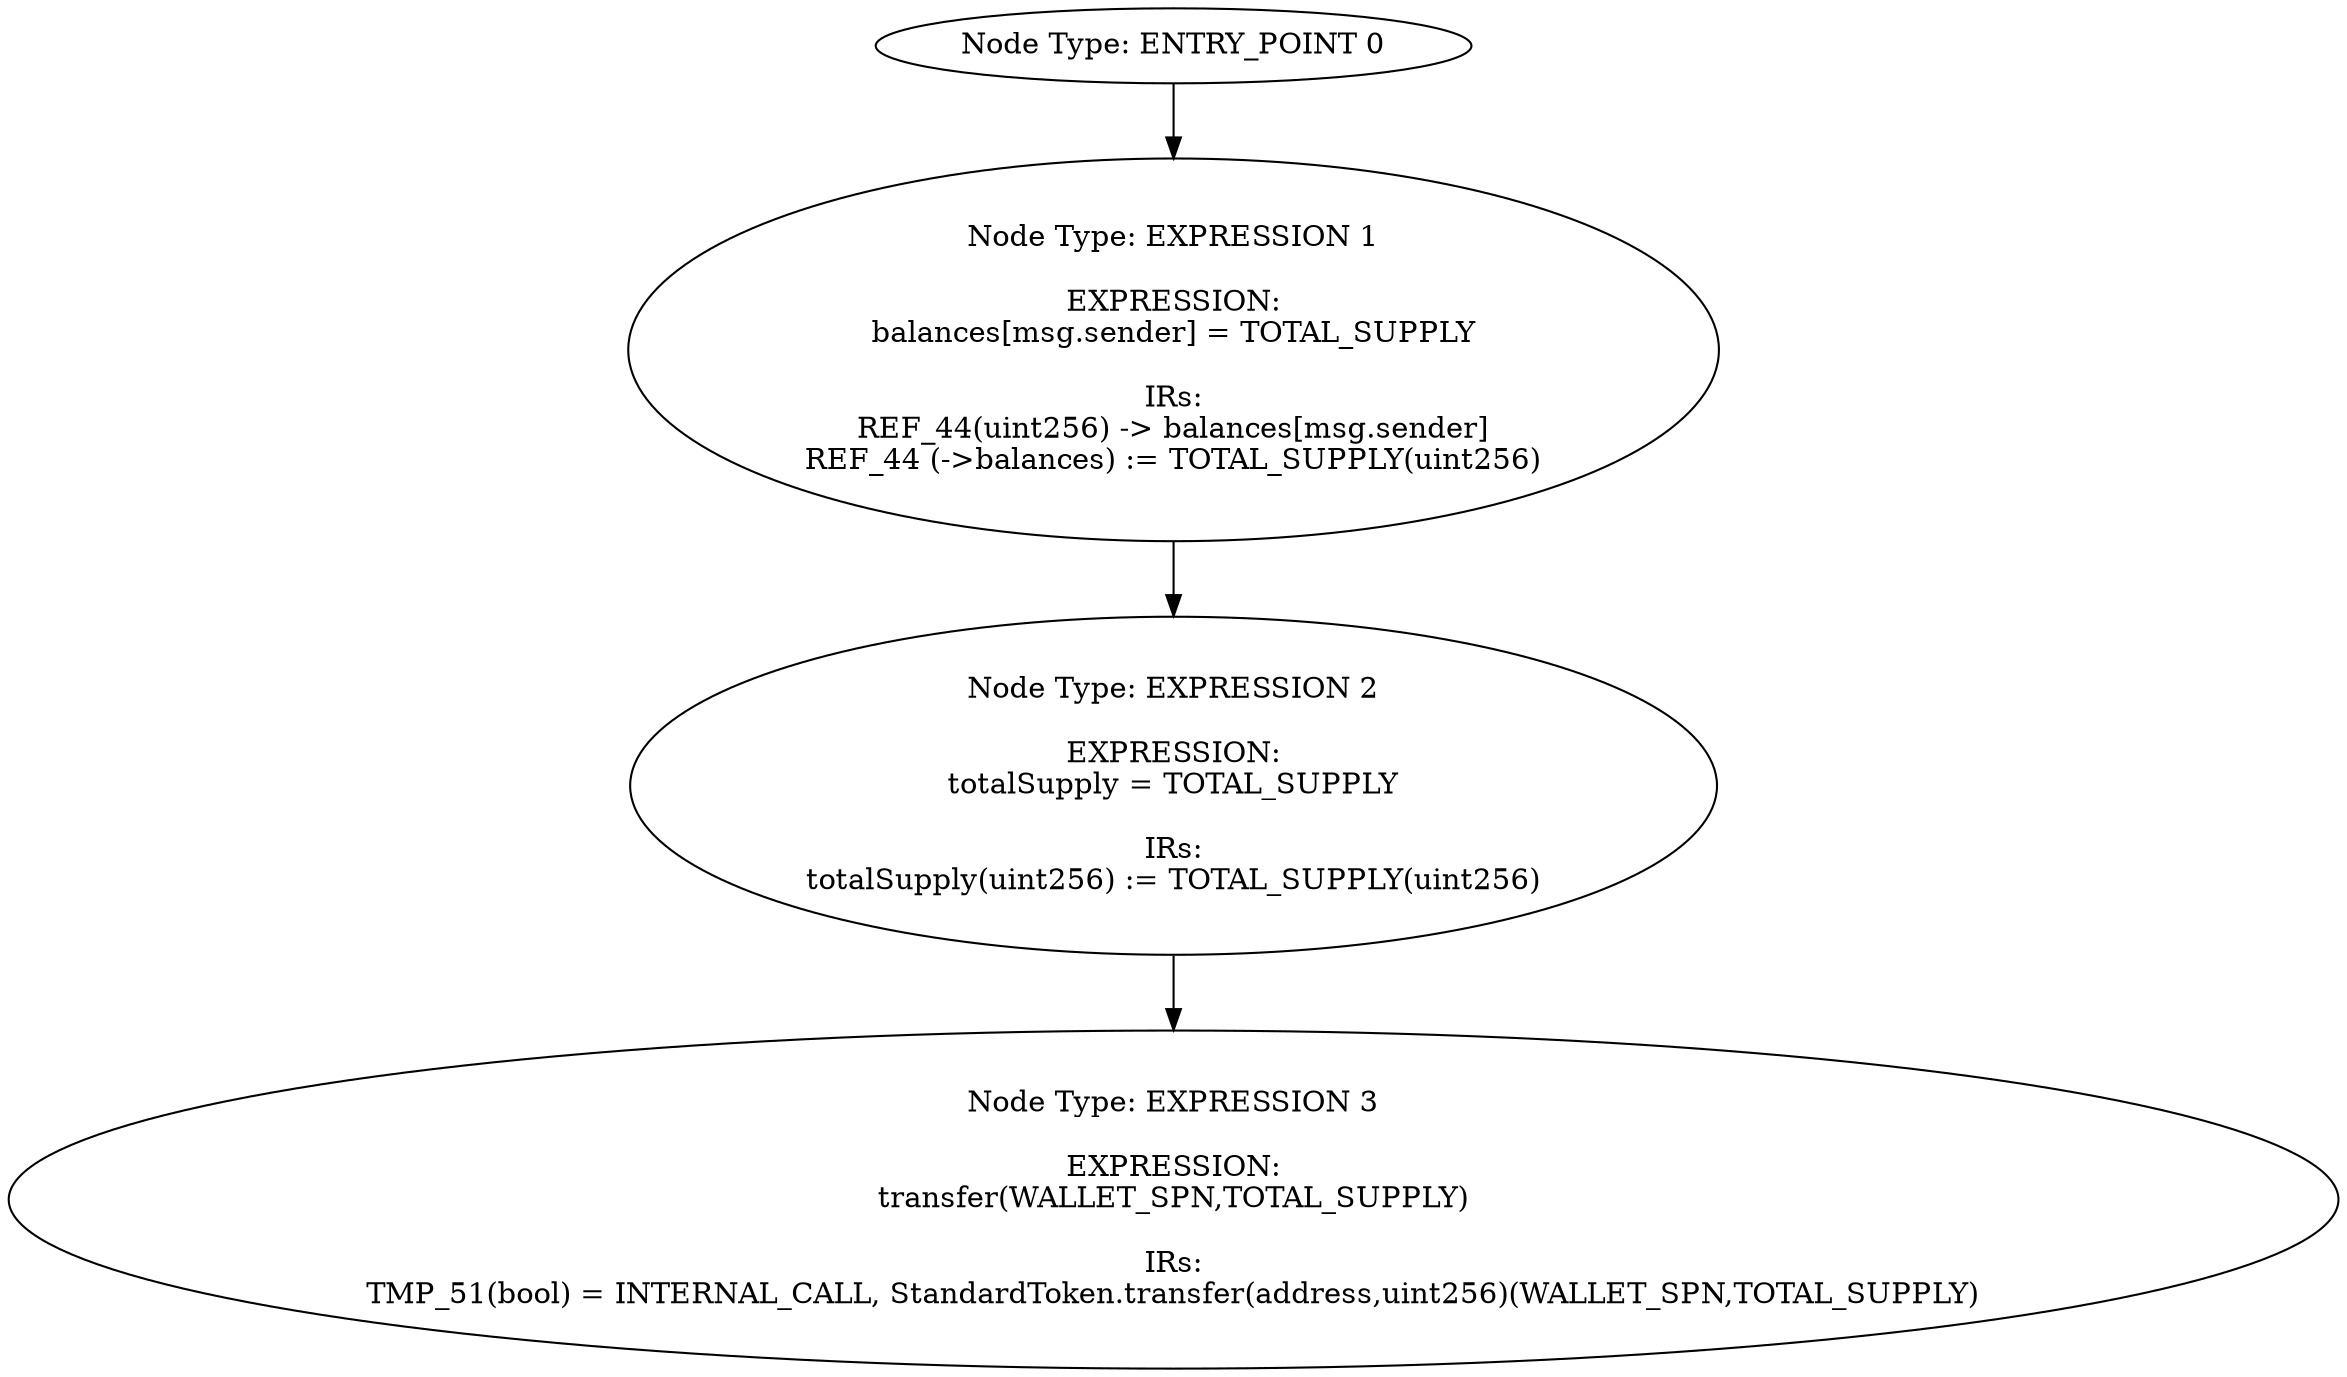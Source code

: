 digraph{
0[label="Node Type: ENTRY_POINT 0
"];
0->1;
1[label="Node Type: EXPRESSION 1

EXPRESSION:
balances[msg.sender] = TOTAL_SUPPLY

IRs:
REF_44(uint256) -> balances[msg.sender]
REF_44 (->balances) := TOTAL_SUPPLY(uint256)"];
1->2;
2[label="Node Type: EXPRESSION 2

EXPRESSION:
totalSupply = TOTAL_SUPPLY

IRs:
totalSupply(uint256) := TOTAL_SUPPLY(uint256)"];
2->3;
3[label="Node Type: EXPRESSION 3

EXPRESSION:
transfer(WALLET_SPN,TOTAL_SUPPLY)

IRs:
TMP_51(bool) = INTERNAL_CALL, StandardToken.transfer(address,uint256)(WALLET_SPN,TOTAL_SUPPLY)"];
}
